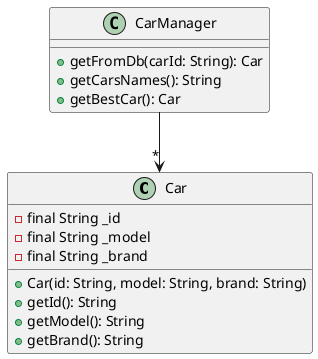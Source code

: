 @startuml

' Old Architecture
class Car {
    - final String _id
    - final String _model
    - final String _brand
    + Car(id: String, model: String, brand: String)
    + getId(): String
    + getModel(): String
    + getBrand(): String
}

class CarManager {
    + getFromDb(carId: String): Car
    + getCarsNames(): String
    + getBestCar(): Car
}

CarManager --> " *" Car 

@enduml
